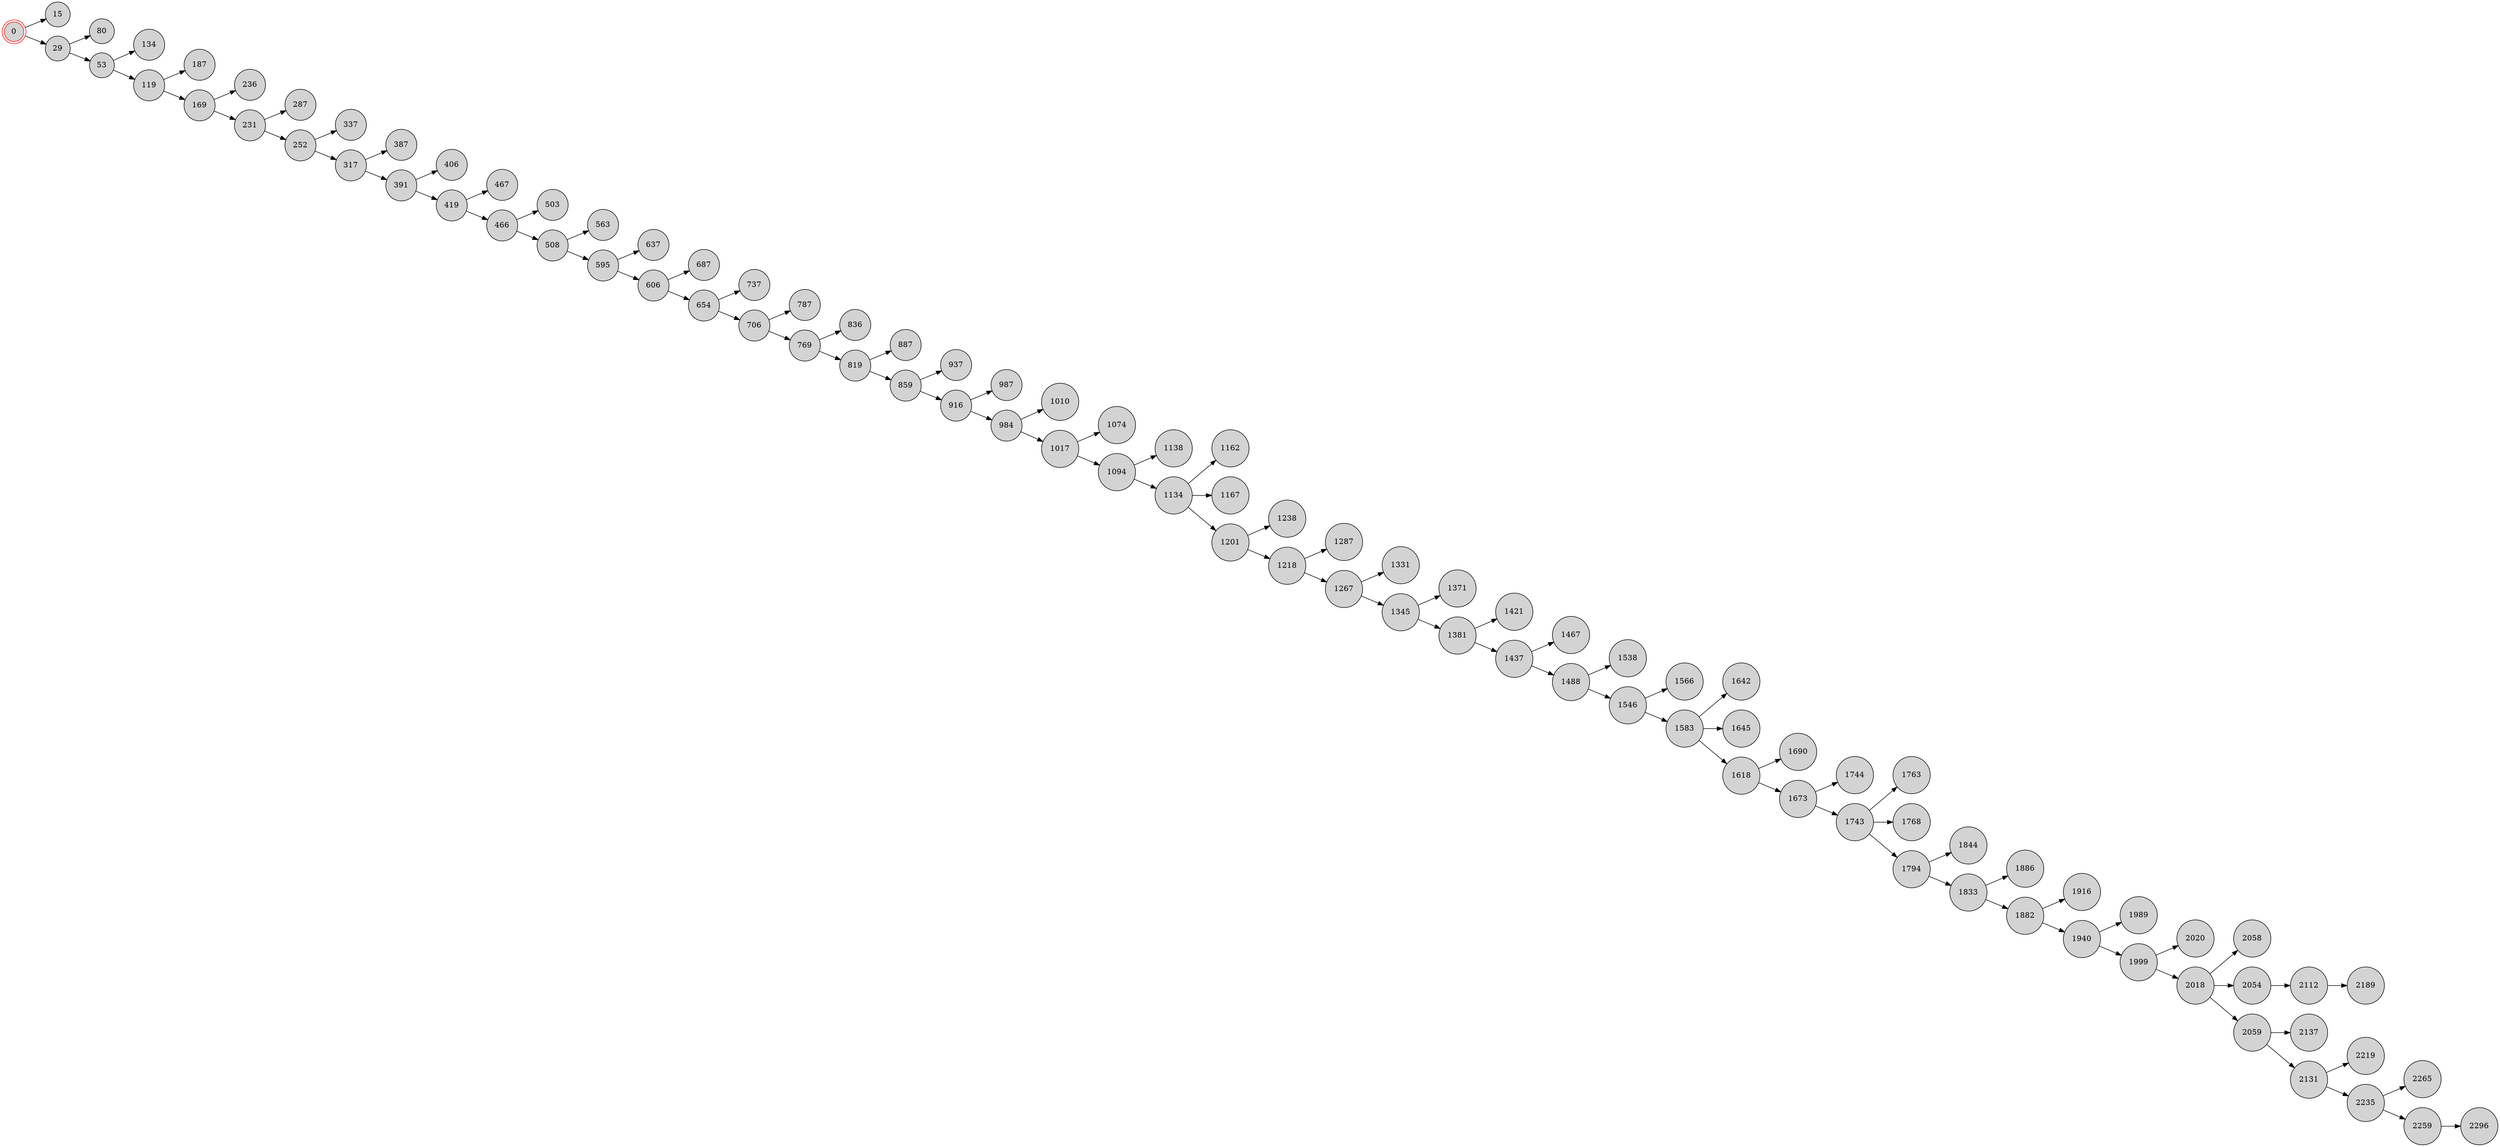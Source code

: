 digraph BlockchainTree {
    rankdir=LR;
    node [shape=circle, style=filled, fillcolor=lightgray];

    0 [shape=doublecircle, color=red];
    0 -> 15;
    0 -> 29;
    29 -> 80;
    29 -> 53;
    53 -> 134;
    53 -> 119;
    119 -> 187;
    119 -> 169;
    169 -> 236;
    169 -> 231;
    231 -> 287;
    231 -> 252;
    252 -> 337;
    252 -> 317;
    317 -> 387;
    317 -> 391;
    391 -> 406;
    391 -> 419;
    419 -> 467;
    419 -> 466;
    466 -> 503;
    466 -> 508;
    508 -> 563;
    508 -> 595;
    595 -> 637;
    595 -> 606;
    606 -> 687;
    606 -> 654;
    654 -> 737;
    654 -> 706;
    706 -> 787;
    706 -> 769;
    769 -> 836;
    769 -> 819;
    819 -> 887;
    819 -> 859;
    859 -> 937;
    859 -> 916;
    916 -> 987;
    916 -> 984;
    984 -> 1010;
    984 -> 1017;
    1017 -> 1074;
    1017 -> 1094;
    1094 -> 1138;
    1094 -> 1134;
    1134 -> 1162;
    1134 -> 1167;
    1134 -> 1201;
    1201 -> 1238;
    1201 -> 1218;
    1218 -> 1287;
    1218 -> 1267;
    1267 -> 1331;
    1267 -> 1345;
    1345 -> 1371;
    1345 -> 1381;
    1381 -> 1421;
    1381 -> 1437;
    1437 -> 1467;
    1437 -> 1488;
    1488 -> 1538;
    1488 -> 1546;
    1546 -> 1566;
    1546 -> 1583;
    1583 -> 1642;
    1583 -> 1645;
    1583 -> 1618;
    1618 -> 1690;
    1618 -> 1673;
    1673 -> 1744;
    1673 -> 1743;
    1743 -> 1763;
    1743 -> 1768;
    1743 -> 1794;
    1794 -> 1844;
    1794 -> 1833;
    1833 -> 1886;
    1833 -> 1882;
    1882 -> 1916;
    1882 -> 1940;
    1940 -> 1989;
    1940 -> 1999;
    1999 -> 2020;
    1999 -> 2018;
    2018 -> 2058;
    2018 -> 2054;
    2018 -> 2059;
    2059 -> 2137;
    2054 -> 2112;
    2112 -> 2189;
    2059 -> 2131;
    2131 -> 2219;
    2131 -> 2235;
    2235 -> 2265;
    2235 -> 2259;
    2259 -> 2296;
}

